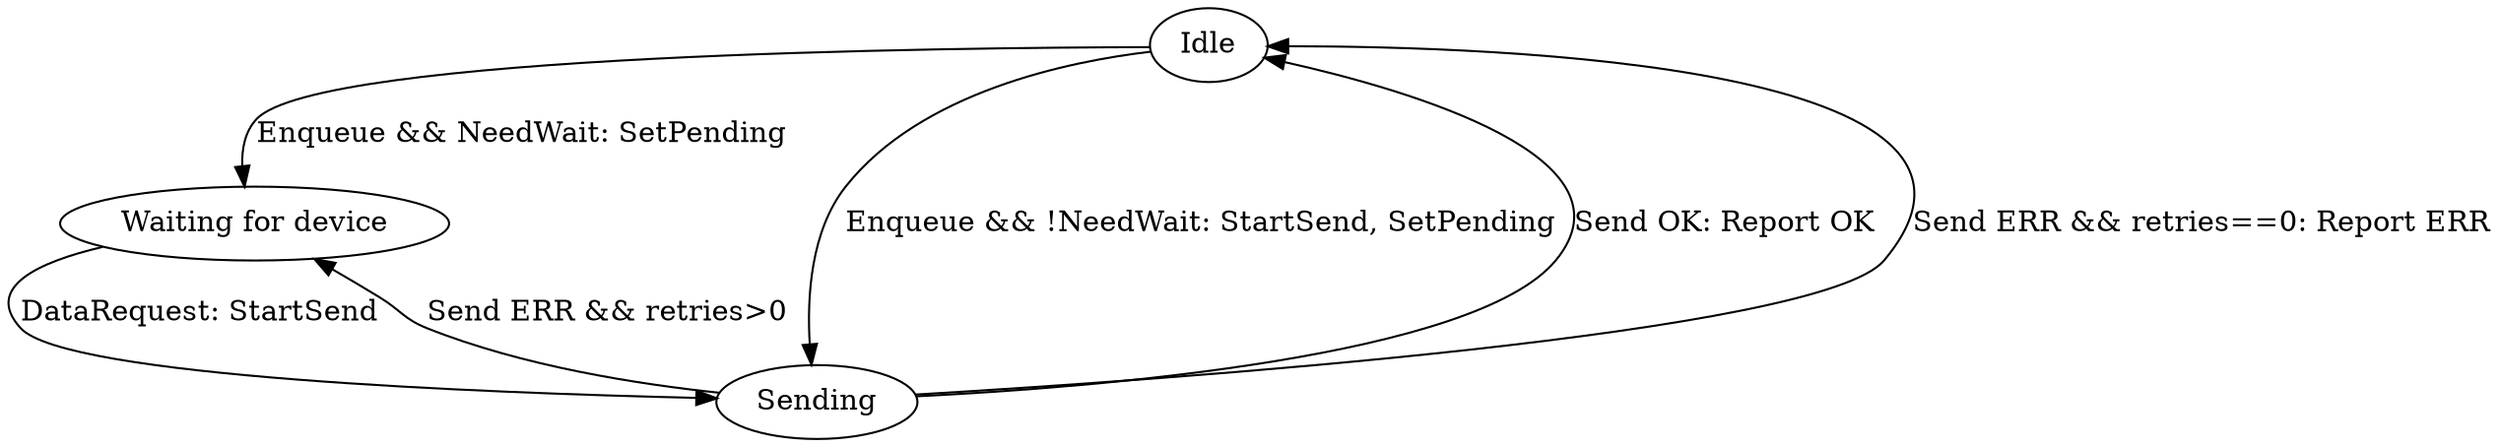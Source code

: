 digraph "G" {
	"Idle"
	"Waiting for device"
	"Sending"

	"Idle" -> "Waiting for device" [label="Enqueue && NeedWait: SetPending"]
	"Idle" -> "Sending" [label="Enqueue && !NeedWait: StartSend, SetPending"]
	"Waiting for device" -> "Sending" [label="DataRequest: StartSend"]
	"Sending" -> "Idle" [label="Send OK: Report OK"]
	"Sending" -> "Waiting for device" [label="Send ERR && retries>0"]
	"Sending" -> "Idle" [label="Send ERR && retries==0: Report ERR"]

}
